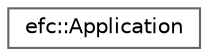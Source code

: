 digraph "Graphical Class Hierarchy"
{
 // LATEX_PDF_SIZE
  bgcolor="transparent";
  edge [fontname=Helvetica,fontsize=10,labelfontname=Helvetica,labelfontsize=10];
  node [fontname=Helvetica,fontsize=10,shape=box,height=0.2,width=0.4];
  rankdir="LR";
  Node0 [label="efc::Application",height=0.2,width=0.4,color="grey40", fillcolor="white", style="filled",URL="$classefc_1_1Application.html",tooltip="Class that contains the application inner logic."];
}
